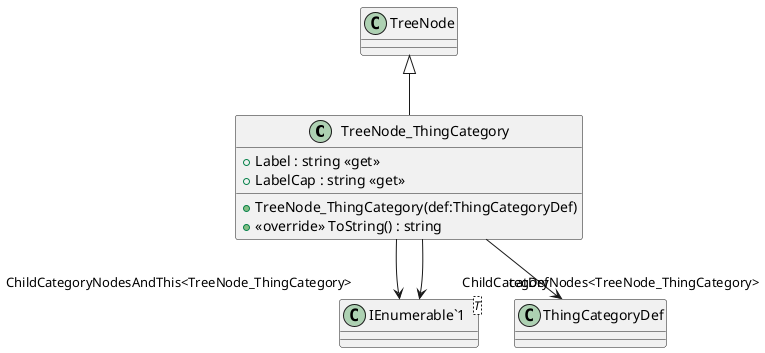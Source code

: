 @startuml
class TreeNode_ThingCategory {
    + Label : string <<get>>
    + LabelCap : string <<get>>
    + TreeNode_ThingCategory(def:ThingCategoryDef)
    + <<override>> ToString() : string
}
class "IEnumerable`1"<T> {
}
TreeNode <|-- TreeNode_ThingCategory
TreeNode_ThingCategory --> "catDef" ThingCategoryDef
TreeNode_ThingCategory --> "ChildCategoryNodesAndThis<TreeNode_ThingCategory>" "IEnumerable`1"
TreeNode_ThingCategory --> "ChildCategoryNodes<TreeNode_ThingCategory>" "IEnumerable`1"
@enduml
